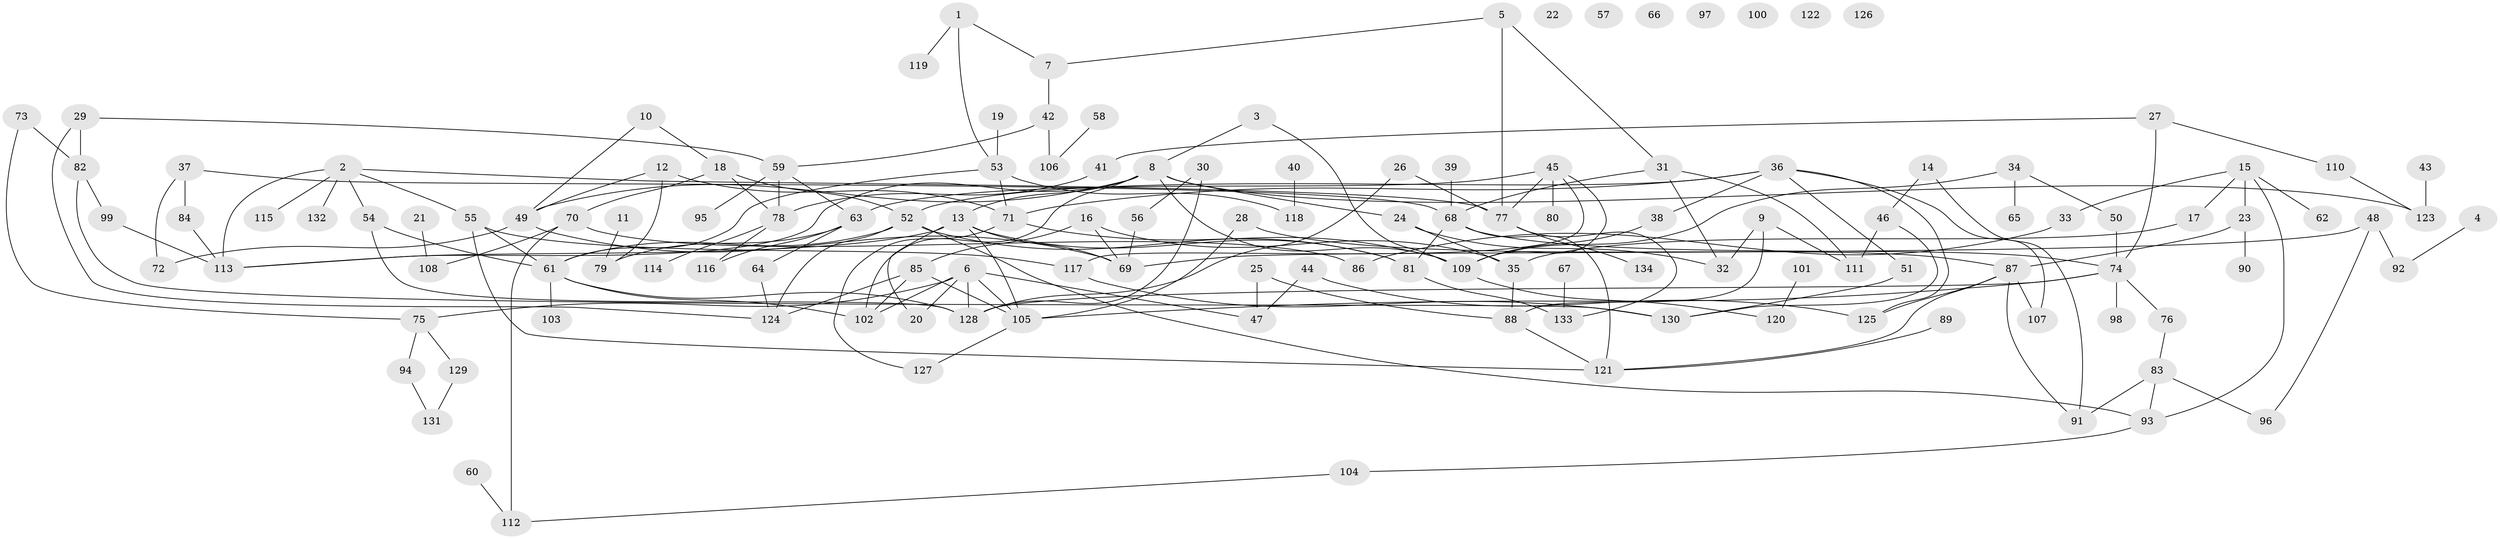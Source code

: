 // Generated by graph-tools (version 1.1) at 2025/00/03/09/25 03:00:46]
// undirected, 134 vertices, 190 edges
graph export_dot {
graph [start="1"]
  node [color=gray90,style=filled];
  1;
  2;
  3;
  4;
  5;
  6;
  7;
  8;
  9;
  10;
  11;
  12;
  13;
  14;
  15;
  16;
  17;
  18;
  19;
  20;
  21;
  22;
  23;
  24;
  25;
  26;
  27;
  28;
  29;
  30;
  31;
  32;
  33;
  34;
  35;
  36;
  37;
  38;
  39;
  40;
  41;
  42;
  43;
  44;
  45;
  46;
  47;
  48;
  49;
  50;
  51;
  52;
  53;
  54;
  55;
  56;
  57;
  58;
  59;
  60;
  61;
  62;
  63;
  64;
  65;
  66;
  67;
  68;
  69;
  70;
  71;
  72;
  73;
  74;
  75;
  76;
  77;
  78;
  79;
  80;
  81;
  82;
  83;
  84;
  85;
  86;
  87;
  88;
  89;
  90;
  91;
  92;
  93;
  94;
  95;
  96;
  97;
  98;
  99;
  100;
  101;
  102;
  103;
  104;
  105;
  106;
  107;
  108;
  109;
  110;
  111;
  112;
  113;
  114;
  115;
  116;
  117;
  118;
  119;
  120;
  121;
  122;
  123;
  124;
  125;
  126;
  127;
  128;
  129;
  130;
  131;
  132;
  133;
  134;
  1 -- 7;
  1 -- 53;
  1 -- 119;
  2 -- 54;
  2 -- 55;
  2 -- 77;
  2 -- 113;
  2 -- 115;
  2 -- 132;
  3 -- 8;
  3 -- 109;
  4 -- 92;
  5 -- 7;
  5 -- 31;
  5 -- 77;
  6 -- 20;
  6 -- 47;
  6 -- 75;
  6 -- 102;
  6 -- 105;
  6 -- 128;
  7 -- 42;
  8 -- 13;
  8 -- 24;
  8 -- 49;
  8 -- 102;
  8 -- 109;
  8 -- 113;
  8 -- 123;
  9 -- 32;
  9 -- 88;
  9 -- 111;
  10 -- 18;
  10 -- 49;
  11 -- 79;
  12 -- 49;
  12 -- 71;
  12 -- 79;
  13 -- 20;
  13 -- 69;
  13 -- 81;
  13 -- 105;
  13 -- 113;
  14 -- 46;
  14 -- 91;
  15 -- 17;
  15 -- 23;
  15 -- 33;
  15 -- 62;
  15 -- 93;
  16 -- 35;
  16 -- 69;
  16 -- 85;
  17 -- 35;
  18 -- 52;
  18 -- 70;
  18 -- 78;
  19 -- 53;
  21 -- 108;
  23 -- 87;
  23 -- 90;
  24 -- 32;
  24 -- 35;
  25 -- 47;
  25 -- 88;
  26 -- 77;
  26 -- 128;
  27 -- 41;
  27 -- 74;
  27 -- 110;
  28 -- 87;
  28 -- 105;
  29 -- 59;
  29 -- 82;
  29 -- 124;
  30 -- 56;
  30 -- 128;
  31 -- 32;
  31 -- 68;
  31 -- 111;
  33 -- 86;
  34 -- 50;
  34 -- 65;
  34 -- 109;
  35 -- 88;
  36 -- 38;
  36 -- 51;
  36 -- 52;
  36 -- 71;
  36 -- 107;
  36 -- 125;
  37 -- 68;
  37 -- 72;
  37 -- 84;
  38 -- 109;
  39 -- 68;
  40 -- 118;
  41 -- 78;
  42 -- 59;
  42 -- 106;
  43 -- 123;
  44 -- 47;
  44 -- 125;
  45 -- 63;
  45 -- 77;
  45 -- 80;
  45 -- 109;
  45 -- 117;
  46 -- 111;
  46 -- 130;
  48 -- 69;
  48 -- 92;
  48 -- 96;
  49 -- 69;
  49 -- 72;
  50 -- 74;
  51 -- 130;
  52 -- 61;
  52 -- 81;
  52 -- 93;
  52 -- 124;
  53 -- 61;
  53 -- 71;
  53 -- 118;
  54 -- 61;
  54 -- 128;
  55 -- 61;
  55 -- 117;
  55 -- 121;
  56 -- 69;
  58 -- 106;
  59 -- 63;
  59 -- 78;
  59 -- 95;
  60 -- 112;
  61 -- 102;
  61 -- 103;
  61 -- 128;
  63 -- 64;
  63 -- 79;
  63 -- 116;
  64 -- 124;
  67 -- 133;
  68 -- 74;
  68 -- 81;
  68 -- 121;
  70 -- 86;
  70 -- 108;
  70 -- 112;
  71 -- 109;
  71 -- 127;
  73 -- 75;
  73 -- 82;
  74 -- 76;
  74 -- 98;
  74 -- 105;
  74 -- 128;
  75 -- 94;
  75 -- 129;
  76 -- 83;
  77 -- 133;
  77 -- 134;
  78 -- 114;
  78 -- 116;
  81 -- 133;
  82 -- 99;
  82 -- 130;
  83 -- 91;
  83 -- 93;
  83 -- 96;
  84 -- 113;
  85 -- 102;
  85 -- 105;
  85 -- 124;
  87 -- 91;
  87 -- 107;
  87 -- 121;
  87 -- 125;
  88 -- 121;
  89 -- 121;
  93 -- 104;
  94 -- 131;
  99 -- 113;
  101 -- 120;
  104 -- 112;
  105 -- 127;
  109 -- 120;
  110 -- 123;
  117 -- 130;
  129 -- 131;
}
